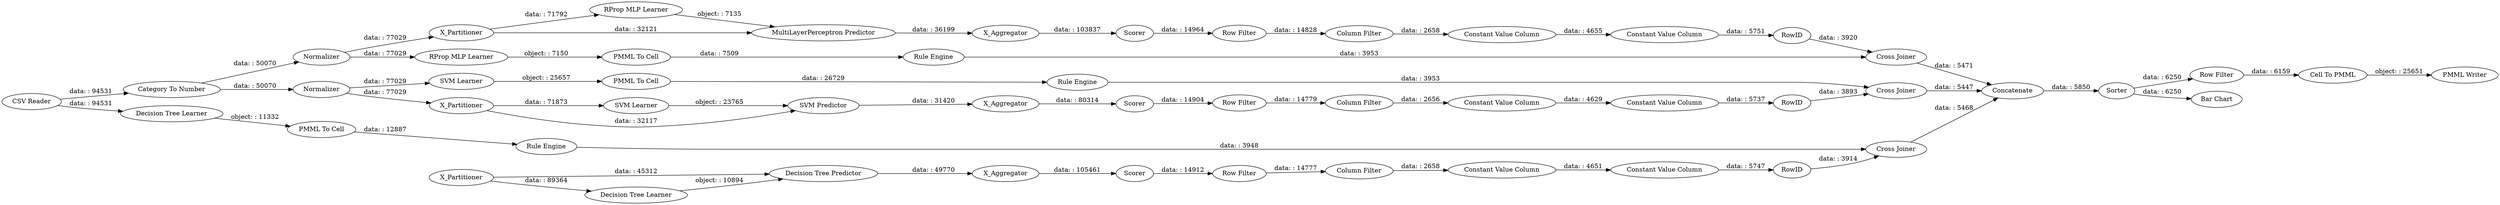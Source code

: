 digraph {
	"4486289895569521108_40" [label=Scorer]
	"7078429609968579506_35" [label="Rule Engine"]
	"-5545536942599438048_60" [label=Concatenate]
	"4486289895569521108_2" [label=X_Partitioner]
	"-1438379040653010344_294" [label="Column Filter"]
	"-8697164252273220660_31" [label="SVM Learner"]
	"-1974236195295557536_35" [label="RProp MLP Learner"]
	"-7859332102157554078_39" [label=Scorer]
	"7078429609968579506_34" [label="PMML To Cell"]
	"6496134722758836812_9" [label="Row Filter"]
	"-7859332102157554078_32" [label="Decision Tree Predictor"]
	"-8697164252273220660_41" [label=Scorer]
	"5730161589778930139_28" [label="PMML To Cell"]
	"-1438379040653010344_290" [label="Constant Value Column"]
	"-5545536942599438048_52" [label=Sorter]
	"4486289895569521108_39" [label=Normalizer]
	"-5545536942599438048_2" [label="Category To Number"]
	"4486289895569521108_7" [label=X_Aggregator]
	"-1974236195295557536_22" [label="PMML To Cell"]
	"-1438379040653010344_9" [label="Row Filter"]
	"-7859332102157554078_38" [label="Cross Joiner"]
	"5730161589778930139_34" [label="Rule Engine"]
	"-5545536942599438048_61" [label="PMML Writer"]
	"-7859332102157554078_65" [label=X_Partitioner]
	"-5545536942599438048_1" [label="CSV Reader"]
	"4486289895569521108_38" [label="Cross Joiner"]
	"-4307009441143349360_293" [label=RowID]
	"4486289895569521108_31" [label="RProp MLP Learner"]
	"6496134722758836812_294" [label="Column Filter"]
	"-1974236195295557536_34" [label="Rule Engine"]
	"5730161589778930139_33" [label="Decision Tree Learner"]
	"6496134722758836812_290" [label="Constant Value Column"]
	"-8697164252273220660_7" [label=X_Aggregator]
	"-8697164252273220660_32" [label="SVM Predictor"]
	"4486289895569521108_32" [label="MultiLayerPerceptron Predictor"]
	"-1438379040653010344_293" [label=RowID]
	"-5545536942599438048_53" [label="Row Filter"]
	"-5545536942599438048_54" [label="Cell To PMML"]
	"-7859332102157554078_31" [label="Decision Tree Learner"]
	"-4307009441143349360_294" [label="Column Filter"]
	"6496134722758836812_293" [label=RowID]
	"-5545536942599438048_59" [label="Bar Chart"]
	"-8697164252273220660_39" [label="Cross Joiner"]
	"7078429609968579506_33" [label="SVM Learner"]
	"-4307009441143349360_290" [label="Constant Value Column"]
	"-4307009441143349360_9" [label="Row Filter"]
	"-1438379040653010344_292" [label="Constant Value Column"]
	"-4307009441143349360_292" [label="Constant Value Column"]
	"-8697164252273220660_63" [label=X_Partitioner]
	"6496134722758836812_292" [label="Constant Value Column"]
	"-7859332102157554078_7" [label=X_Aggregator]
	"-8697164252273220660_40" [label=Normalizer]
	"-1438379040653010344_9" -> "-1438379040653010344_294" [label="data: : 14777"]
	"-1438379040653010344_294" -> "-1438379040653010344_290" [label="data: : 2658"]
	"4486289895569521108_38" -> "-5545536942599438048_60" [label="data: : 5471"]
	"5730161589778930139_33" -> "5730161589778930139_28" [label="object: : 11332"]
	"-7859332102157554078_31" -> "-7859332102157554078_32" [label="object: : 10894"]
	"4486289895569521108_2" -> "4486289895569521108_32" [label="data: : 32121"]
	"4486289895569521108_7" -> "4486289895569521108_40" [label="data: : 103837"]
	"-8697164252273220660_31" -> "-8697164252273220660_32" [label="object: : 23765"]
	"6496134722758836812_290" -> "6496134722758836812_292" [label="data: : 4629"]
	"-7859332102157554078_32" -> "-7859332102157554078_7" [label="data: : 49770"]
	"4486289895569521108_31" -> "4486289895569521108_32" [label="object: : 7135"]
	"-5545536942599438048_52" -> "-5545536942599438048_59" [label="data: : 6250"]
	"-1974236195295557536_35" -> "-1974236195295557536_22" [label="object: : 7150"]
	"-5545536942599438048_53" -> "-5545536942599438048_54" [label="data: : 6159"]
	"-8697164252273220660_41" -> "6496134722758836812_9" [label="data: : 14904"]
	"-1974236195295557536_22" -> "-1974236195295557536_34" [label="data: : 7509"]
	"7078429609968579506_34" -> "7078429609968579506_35" [label="data: : 26729"]
	"-8697164252273220660_32" -> "-8697164252273220660_7" [label="data: : 31420"]
	"-7859332102157554078_7" -> "-7859332102157554078_39" [label="data: : 105461"]
	"-8697164252273220660_39" -> "-5545536942599438048_60" [label="data: : 5447"]
	"-4307009441143349360_290" -> "-4307009441143349360_292" [label="data: : 4655"]
	"-8697164252273220660_40" -> "7078429609968579506_33" [label="data: : 77029"]
	"-4307009441143349360_293" -> "4486289895569521108_38" [label="data: : 3920"]
	"7078429609968579506_33" -> "7078429609968579506_34" [label="object: : 25657"]
	"-1438379040653010344_290" -> "-1438379040653010344_292" [label="data: : 4651"]
	"-7859332102157554078_39" -> "-1438379040653010344_9" [label="data: : 14912"]
	"-7859332102157554078_65" -> "-7859332102157554078_32" [label="data: : 45312"]
	"-5545536942599438048_2" -> "-8697164252273220660_40" [label="data: : 50070"]
	"-1974236195295557536_34" -> "4486289895569521108_38" [label="data: : 3953"]
	"6496134722758836812_293" -> "-8697164252273220660_39" [label="data: : 3893"]
	"4486289895569521108_2" -> "4486289895569521108_31" [label="data: : 71792"]
	"-8697164252273220660_63" -> "-8697164252273220660_31" [label="data: : 71873"]
	"-4307009441143349360_294" -> "-4307009441143349360_290" [label="data: : 2658"]
	"5730161589778930139_28" -> "5730161589778930139_34" [label="data: : 12887"]
	"-5545536942599438048_54" -> "-5545536942599438048_61" [label="object: : 25651"]
	"7078429609968579506_35" -> "-8697164252273220660_39" [label="data: : 3953"]
	"-8697164252273220660_40" -> "-8697164252273220660_63" [label="data: : 77029"]
	"-5545536942599438048_1" -> "-5545536942599438048_2" [label="data: : 94531"]
	"-7859332102157554078_65" -> "-7859332102157554078_31" [label="data: : 89364"]
	"4486289895569521108_39" -> "-1974236195295557536_35" [label="data: : 77029"]
	"4486289895569521108_39" -> "4486289895569521108_2" [label="data: : 77029"]
	"5730161589778930139_34" -> "-7859332102157554078_38" [label="data: : 3948"]
	"-5545536942599438048_60" -> "-5545536942599438048_52" [label="data: : 5850"]
	"-5545536942599438048_2" -> "4486289895569521108_39" [label="data: : 50070"]
	"-4307009441143349360_292" -> "-4307009441143349360_293" [label="data: : 5751"]
	"6496134722758836812_292" -> "6496134722758836812_293" [label="data: : 5737"]
	"4486289895569521108_32" -> "4486289895569521108_7" [label="data: : 36199"]
	"6496134722758836812_294" -> "6496134722758836812_290" [label="data: : 2656"]
	"-8697164252273220660_63" -> "-8697164252273220660_32" [label="data: : 32117"]
	"-5545536942599438048_1" -> "5730161589778930139_33" [label="data: : 94531"]
	"-1438379040653010344_293" -> "-7859332102157554078_38" [label="data: : 3914"]
	"6496134722758836812_9" -> "6496134722758836812_294" [label="data: : 14779"]
	"-4307009441143349360_9" -> "-4307009441143349360_294" [label="data: : 14828"]
	"4486289895569521108_40" -> "-4307009441143349360_9" [label="data: : 14964"]
	"-8697164252273220660_7" -> "-8697164252273220660_41" [label="data: : 80314"]
	"-7859332102157554078_38" -> "-5545536942599438048_60" [label="data: : 5468"]
	"-5545536942599438048_52" -> "-5545536942599438048_53" [label="data: : 6250"]
	"-1438379040653010344_292" -> "-1438379040653010344_293" [label="data: : 5747"]
	rankdir=LR
}
